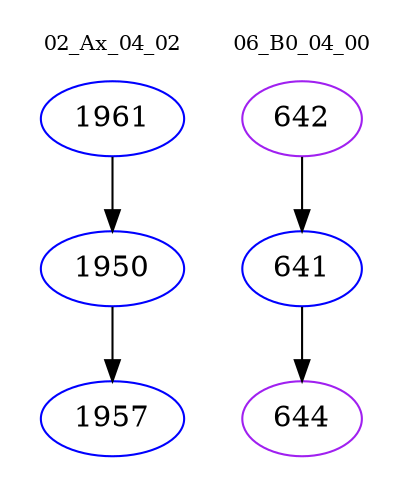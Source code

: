 digraph{
subgraph cluster_0 {
color = white
label = "02_Ax_04_02";
fontsize=10;
T0_1961 [label="1961", color="blue"]
T0_1961 -> T0_1950 [color="black"]
T0_1950 [label="1950", color="blue"]
T0_1950 -> T0_1957 [color="black"]
T0_1957 [label="1957", color="blue"]
}
subgraph cluster_1 {
color = white
label = "06_B0_04_00";
fontsize=10;
T1_642 [label="642", color="purple"]
T1_642 -> T1_641 [color="black"]
T1_641 [label="641", color="blue"]
T1_641 -> T1_644 [color="black"]
T1_644 [label="644", color="purple"]
}
}

